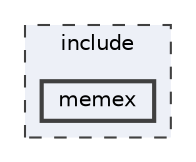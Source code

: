 digraph "include/memex"
{
 // LATEX_PDF_SIZE
  bgcolor="transparent";
  edge [fontname=Helvetica,fontsize=10,labelfontname=Helvetica,labelfontsize=10];
  node [fontname=Helvetica,fontsize=10,shape=box,height=0.2,width=0.4];
  compound=true
  subgraph clusterdir_d44c64559bbebec7f509842c48db8b23 {
    graph [ bgcolor="#edf0f7", pencolor="grey25", label="include", fontname=Helvetica,fontsize=10 style="filled,dashed", URL="dir_d44c64559bbebec7f509842c48db8b23.html",tooltip=""]
  dir_d7d2404f87583a0895b7d3889253d07e [label="memex", fillcolor="#edf0f7", color="grey25", style="filled,bold", URL="dir_d7d2404f87583a0895b7d3889253d07e.html",tooltip=""];
  }
}
